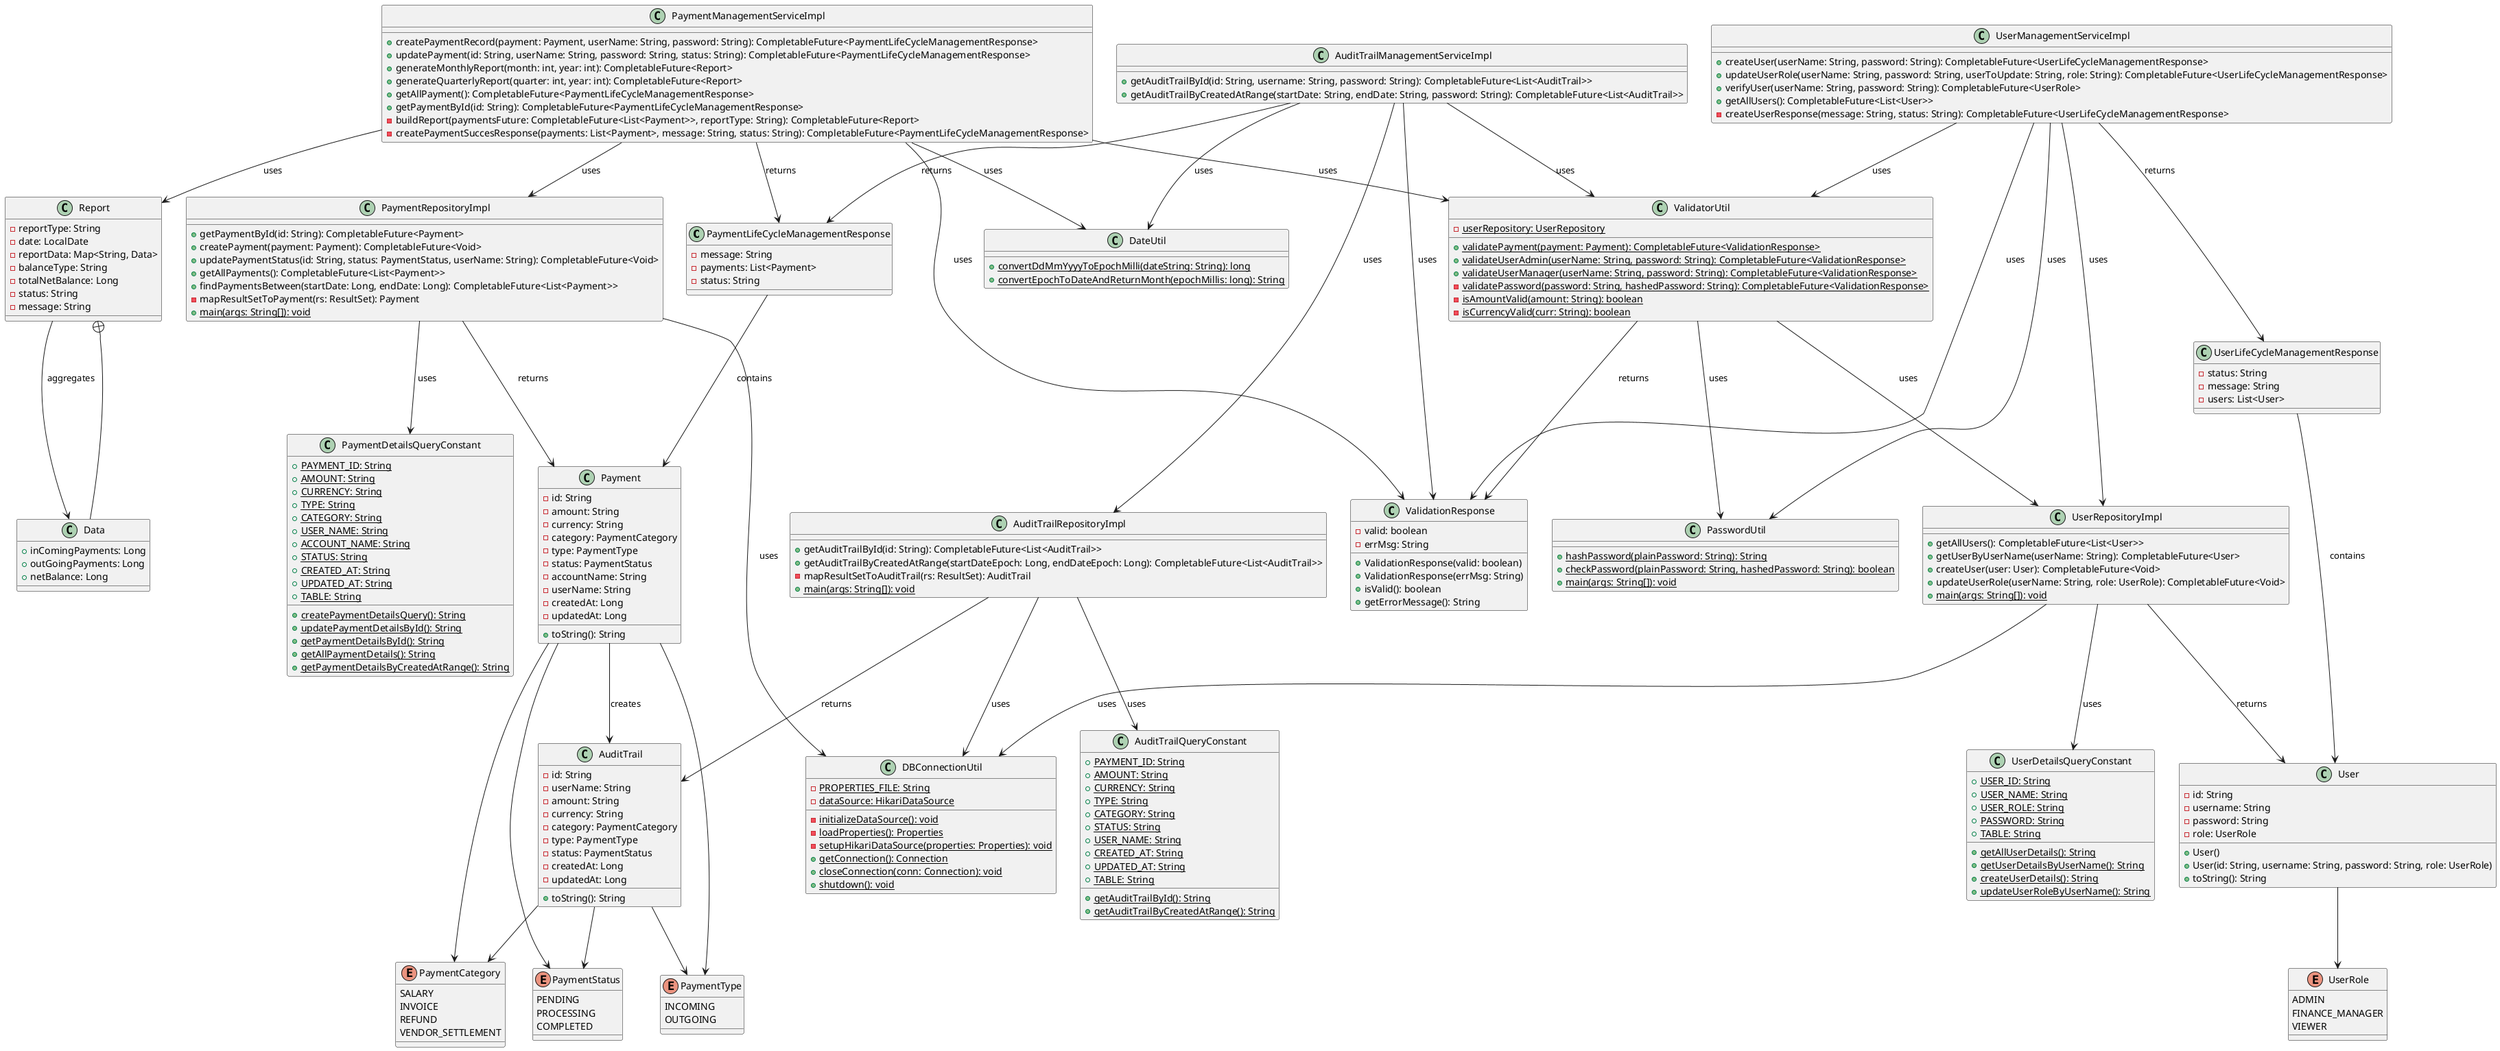 
@startuml PaymentSystemClassDiagram


    class PaymentLifeCycleManagementResponse {
        - message: String
        - payments: List<Payment>
        - status: String
    }

    class UserLifeCycleManagementResponse {
        - status: String
        - message: String
        - users: List<User>
    }

    class ValidationResponse {
        - valid: boolean
        - errMsg: String
        + ValidationResponse(valid: boolean)
        + ValidationResponse(errMsg: String)
        + isValid(): boolean
        + getErrorMessage(): String
    }

    class Report {
        - reportType: String
        - date: LocalDate
        - reportData: Map<String, Data>
        - balanceType: String
        - totalNetBalance: Long
        - status: String
        - message: String
    }

    class Data {
        + inComingPayments: Long
        + outGoingPayments: Long
        + netBalance: Long
    }


    enum PaymentCategory {
        SALARY
        INVOICE
        REFUND
        VENDOR_SETTLEMENT
    }

    enum PaymentStatus {
        PENDING
        PROCESSING
        COMPLETED
    }

    enum PaymentType {
        INCOMING
        OUTGOING
    }

    enum UserRole {
        ADMIN
        FINANCE_MANAGER
        VIEWER
    }


    class AuditTrail {
        - id: String
        - userName: String
        - amount: String
        - currency: String
        - category: PaymentCategory
        - type: PaymentType
        - status: PaymentStatus
        - createdAt: Long
        - updatedAt: Long
        + toString(): String
    }

    class Payment {
        - id: String
        - amount: String
        - currency: String
        - category: PaymentCategory
        - type: PaymentType
        - status: PaymentStatus
        - accountName: String
        - userName: String
        - createdAt: Long
        - updatedAt: Long
        + toString(): String
    }

    class User {
        - id: String
        - username: String
        - password: String
        - role: UserRole
        + User()
        + User(id: String, username: String, password: String, role: UserRole)
        + toString(): String
    }


    class AuditTrailQueryConstant {
        + {static} PAYMENT_ID: String
        + {static} AMOUNT: String
        + {static} CURRENCY: String
        + {static} TYPE: String
        + {static} CATEGORY: String
        + {static} STATUS: String
        + {static} USER_NAME: String
        + {static} CREATED_AT: String
        + {static} UPDATED_AT: String
        + {static} TABLE: String
        + {static} getAuditTrailById(): String
        + {static} getAuditTrailByCreatedAtRange(): String
    }

    class PaymentDetailsQueryConstant {
        + {static} PAYMENT_ID: String
        + {static} AMOUNT: String
        + {static} CURRENCY: String
        + {static} TYPE: String
        + {static} CATEGORY: String
        + {static} USER_NAME: String
        + {static} ACCOUNT_NAME: String
        + {static} STATUS: String
        + {static} CREATED_AT: String
        + {static} UPDATED_AT: String
        + {static} TABLE: String
        + {static} createPaymentDetailsQuery(): String
        + {static} updatePaymentDetailsById(): String
        + {static} getPaymentDetailsById(): String
        + {static} getAllPaymentDetails(): String
        + {static} getPaymentDetailsByCreatedAtRange(): String
    }

    class UserDetailsQueryConstant {
        + {static} USER_ID: String
        + {static} USER_NAME: String
        + {static} USER_ROLE: String
        + {static} PASSWORD: String
        + {static} TABLE: String
        + {static} getAllUserDetails(): String
        + {static} getUserDetailsByUserName(): String
        + {static} createUserDetails(): String
        + {static} updateUserRoleByUserName(): String
    }

    class AuditTrailRepositoryImpl {
        + getAuditTrailById(id: String): CompletableFuture<List<AuditTrail>>
        + getAuditTrailByCreatedAtRange(startDateEpoch: Long, endDateEpoch: Long): CompletableFuture<List<AuditTrail>>
        - mapResultSetToAuditTrail(rs: ResultSet): AuditTrail
        + {static} main(args: String[]): void
    }

    class PaymentRepositoryImpl {
        + getPaymentById(id: String): CompletableFuture<Payment>
        + createPayment(payment: Payment): CompletableFuture<Void>
        + updatePaymentStatus(id: String, status: PaymentStatus, userName: String): CompletableFuture<Void>
        + getAllPayments(): CompletableFuture<List<Payment>>
        + findPaymentsBetween(startDate: Long, endDate: Long): CompletableFuture<List<Payment>>
        - mapResultSetToPayment(rs: ResultSet): Payment
        + {static} main(args: String[]): void
    }

    class UserRepositoryImpl {
        + getAllUsers(): CompletableFuture<List<User>>
        + getUserByUserName(userName: String): CompletableFuture<User>
        + createUser(user: User): CompletableFuture<Void>
        + updateUserRole(userName: String, role: UserRole): CompletableFuture<Void>
        + {static} main(args: String[]): void
    }

    class AuditTrailManagementServiceImpl {
        + getAuditTrailById(id: String, username: String, password: String): CompletableFuture<List<AuditTrail>>
        + getAuditTrailByCreatedAtRange(startDate: String, endDate: String, password: String): CompletableFuture<List<AuditTrail>>
    }

    class PaymentManagementServiceImpl {
        + createPaymentRecord(payment: Payment, userName: String, password: String): CompletableFuture<PaymentLifeCycleManagementResponse>
        + updatePayment(id: String, userName: String, password: String, status: String): CompletableFuture<PaymentLifeCycleManagementResponse>
        + generateMonthlyReport(month: int, year: int): CompletableFuture<Report>
        + generateQuarterlyReport(quarter: int, year: int): CompletableFuture<Report>
        + getAllPayment(): CompletableFuture<PaymentLifeCycleManagementResponse>
        + getPaymentById(id: String): CompletableFuture<PaymentLifeCycleManagementResponse>
        - buildReport(paymentsFuture: CompletableFuture<List<Payment>>, reportType: String): CompletableFuture<Report>
        - createPaymentSuccesResponse(payments: List<Payment>, message: String, status: String): CompletableFuture<PaymentLifeCycleManagementResponse>
    }

    class UserManagementServiceImpl {
        + createUser(userName: String, password: String): CompletableFuture<UserLifeCycleManagementResponse>
        + updateUserRole(userName: String, password: String, userToUpdate: String, role: String): CompletableFuture<UserLifeCycleManagementResponse>
        + verifyUser(userName: String, password: String): CompletableFuture<UserRole>
        + getAllUsers(): CompletableFuture<List<User>>
        - createUserResponse(message: String, status: String): CompletableFuture<UserLifeCycleManagementResponse>
    }


    class ValidatorUtil {
        - {static} userRepository: UserRepository
        + {static} validatePayment(payment: Payment): CompletableFuture<ValidationResponse>
        + {static} validateUserAdmin(userName: String, password: String): CompletableFuture<ValidationResponse>
        + {static} validateUserManager(userName: String, password: String): CompletableFuture<ValidationResponse>
        - {static} validatePassword(password: String, hashedPassword: String): CompletableFuture<ValidationResponse>
        - {static} isAmountValid(amount: String): boolean
        - {static} isCurrencyValid(curr: String): boolean
    }

    class DateUtil {
        + {static} convertDdMmYyyyToEpochMilli(dateString: String): long
        + {static} convertEpochToDateAndReturnMonth(epochMillis: long): String
    }

    class PasswordUtil {
        + {static} hashPassword(plainPassword: String): String
        + {static} checkPassword(plainPassword: String, hashedPassword: String): boolean
        + {static} main(args: String[]): void
    }

    class DBConnectionUtil {
        - {static} PROPERTIES_FILE: String
        - {static} dataSource: HikariDataSource
        - {static} initializeDataSource(): void
        - {static} loadProperties(): Properties
        - {static} setupHikariDataSource(properties: Properties): void
        + {static} getConnection(): Connection
        + {static} closeConnection(conn: Connection): void
        + {static} shutdown(): void
    }


' Relationships
Report +-- Data

' Enum relationships
AuditTrail --> PaymentCategory
AuditTrail --> PaymentStatus
AuditTrail --> PaymentType
Payment --> PaymentCategory
Payment --> PaymentStatus
Payment --> PaymentType
User --> UserRole

' Repository usage in servicesusesuses
PaymentManagementServiceImpl --> Report : uses

' Repository implementations use constants
AuditTrailRepositoryImpl --> AuditTrailQueryConstant : uses
PaymentRepositoryImpl --> PaymentDetailsQueryConstant : uses
UserRepositoryImpl --> UserDetailsQueryConstant : uses

' Repository implementations use DBConnectionUtil
AuditTrailRepositoryImpl --> DBConnectionUtil : uses
PaymentRepositoryImpl --> DBConnectionUtil : uses
UserRepositoryImpl --> DBConnectionUtil : uses

' Services use validators and utils
AuditTrailManagementServiceImpl --> ValidatorUtil : uses
AuditTrailManagementServiceImpl --> DateUtil : uses
PaymentManagementServiceImpl --> ValidatorUtil : uses
PaymentManagementServiceImpl --> DateUtil : uses
UserManagementServiceImpl --> ValidatorUtil : uses
UserManagementServiceImpl --> PasswordUtil : uses

' ValidatorUtil uses repositories and password util
ValidatorUtil --> UserRepositoryImpl : uses
ValidatorUtil --> PasswordUtil : uses

' Response models contain domain objects
PaymentLifeCycleManagementResponse --> Payment : contains
UserLifeCycleManagementResponse --> User : contains



' Services use repository interfaces instead of implementations
AuditTrailManagementServiceImpl --> AuditTrailRepositoryImpl : uses
PaymentManagementServiceImpl --> PaymentRepositoryImpl : uses
UserManagementServiceImpl --> UserRepositoryImpl : uses

' Validation responses used by services
AuditTrailManagementServiceImpl --> ValidationResponse : uses
PaymentManagementServiceImpl --> ValidationResponse : uses
UserManagementServiceImpl --> ValidationResponse : uses

' Services return response objects
AuditTrailManagementServiceImpl --> PaymentLifeCycleManagementResponse : returns
PaymentManagementServiceImpl --> PaymentLifeCycleManagementResponse : returns
UserManagementServiceImpl --> UserLifeCycleManagementResponse : returns

' Repository implementations return domain objects
AuditTrailRepositoryImpl --> AuditTrail : returns
PaymentRepositoryImpl --> Payment : returns
UserRepositoryImpl --> User : returns

' ValidatorUtil returns ValidationResponse
ValidatorUtil --> ValidationResponse : returns

' Report contains multiple Data objects
Report --> Data : aggregates

' AuditTrail created from Payment operations
Payment --> AuditTrail : creates

@enduml